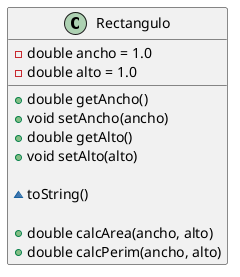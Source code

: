 @startuml uml

class "Rectangulo" as rectangulo{
    -double ancho = 1.0
    -double alto = 1.0

    +double getAncho()
    +void setAncho(ancho)
    +double getAlto()
    +void setAlto(alto)

    ~toString()

    +double calcArea(ancho, alto)
    +double calcPerim(ancho, alto)
}

@enduml